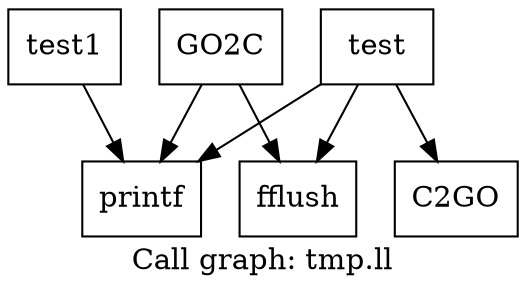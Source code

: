 digraph "Call graph: tmp.ll" {
	label="Call graph: tmp.ll";

	Node0x630d070 [shape=record,label="{test1}"];
	Node0x630d070 -> Node0x630d120;
	Node0x630d120 [shape=record,label="{printf}"];
	Node0x630d640 [shape=record,label="{test}"];
	Node0x630d640 -> Node0x630d120;
	Node0x630d640 -> Node0x630d7a0;
	Node0x630d640 -> Node0x630d820;
	Node0x630d7a0 [shape=record,label="{fflush}"];
	Node0x630d820 [shape=record,label="{C2GO}"];
	Node0x630dad0 [shape=record,label="{GO2C}"];
	Node0x630dad0 -> Node0x630d120;
	Node0x630dad0 -> Node0x630d7a0;
}
